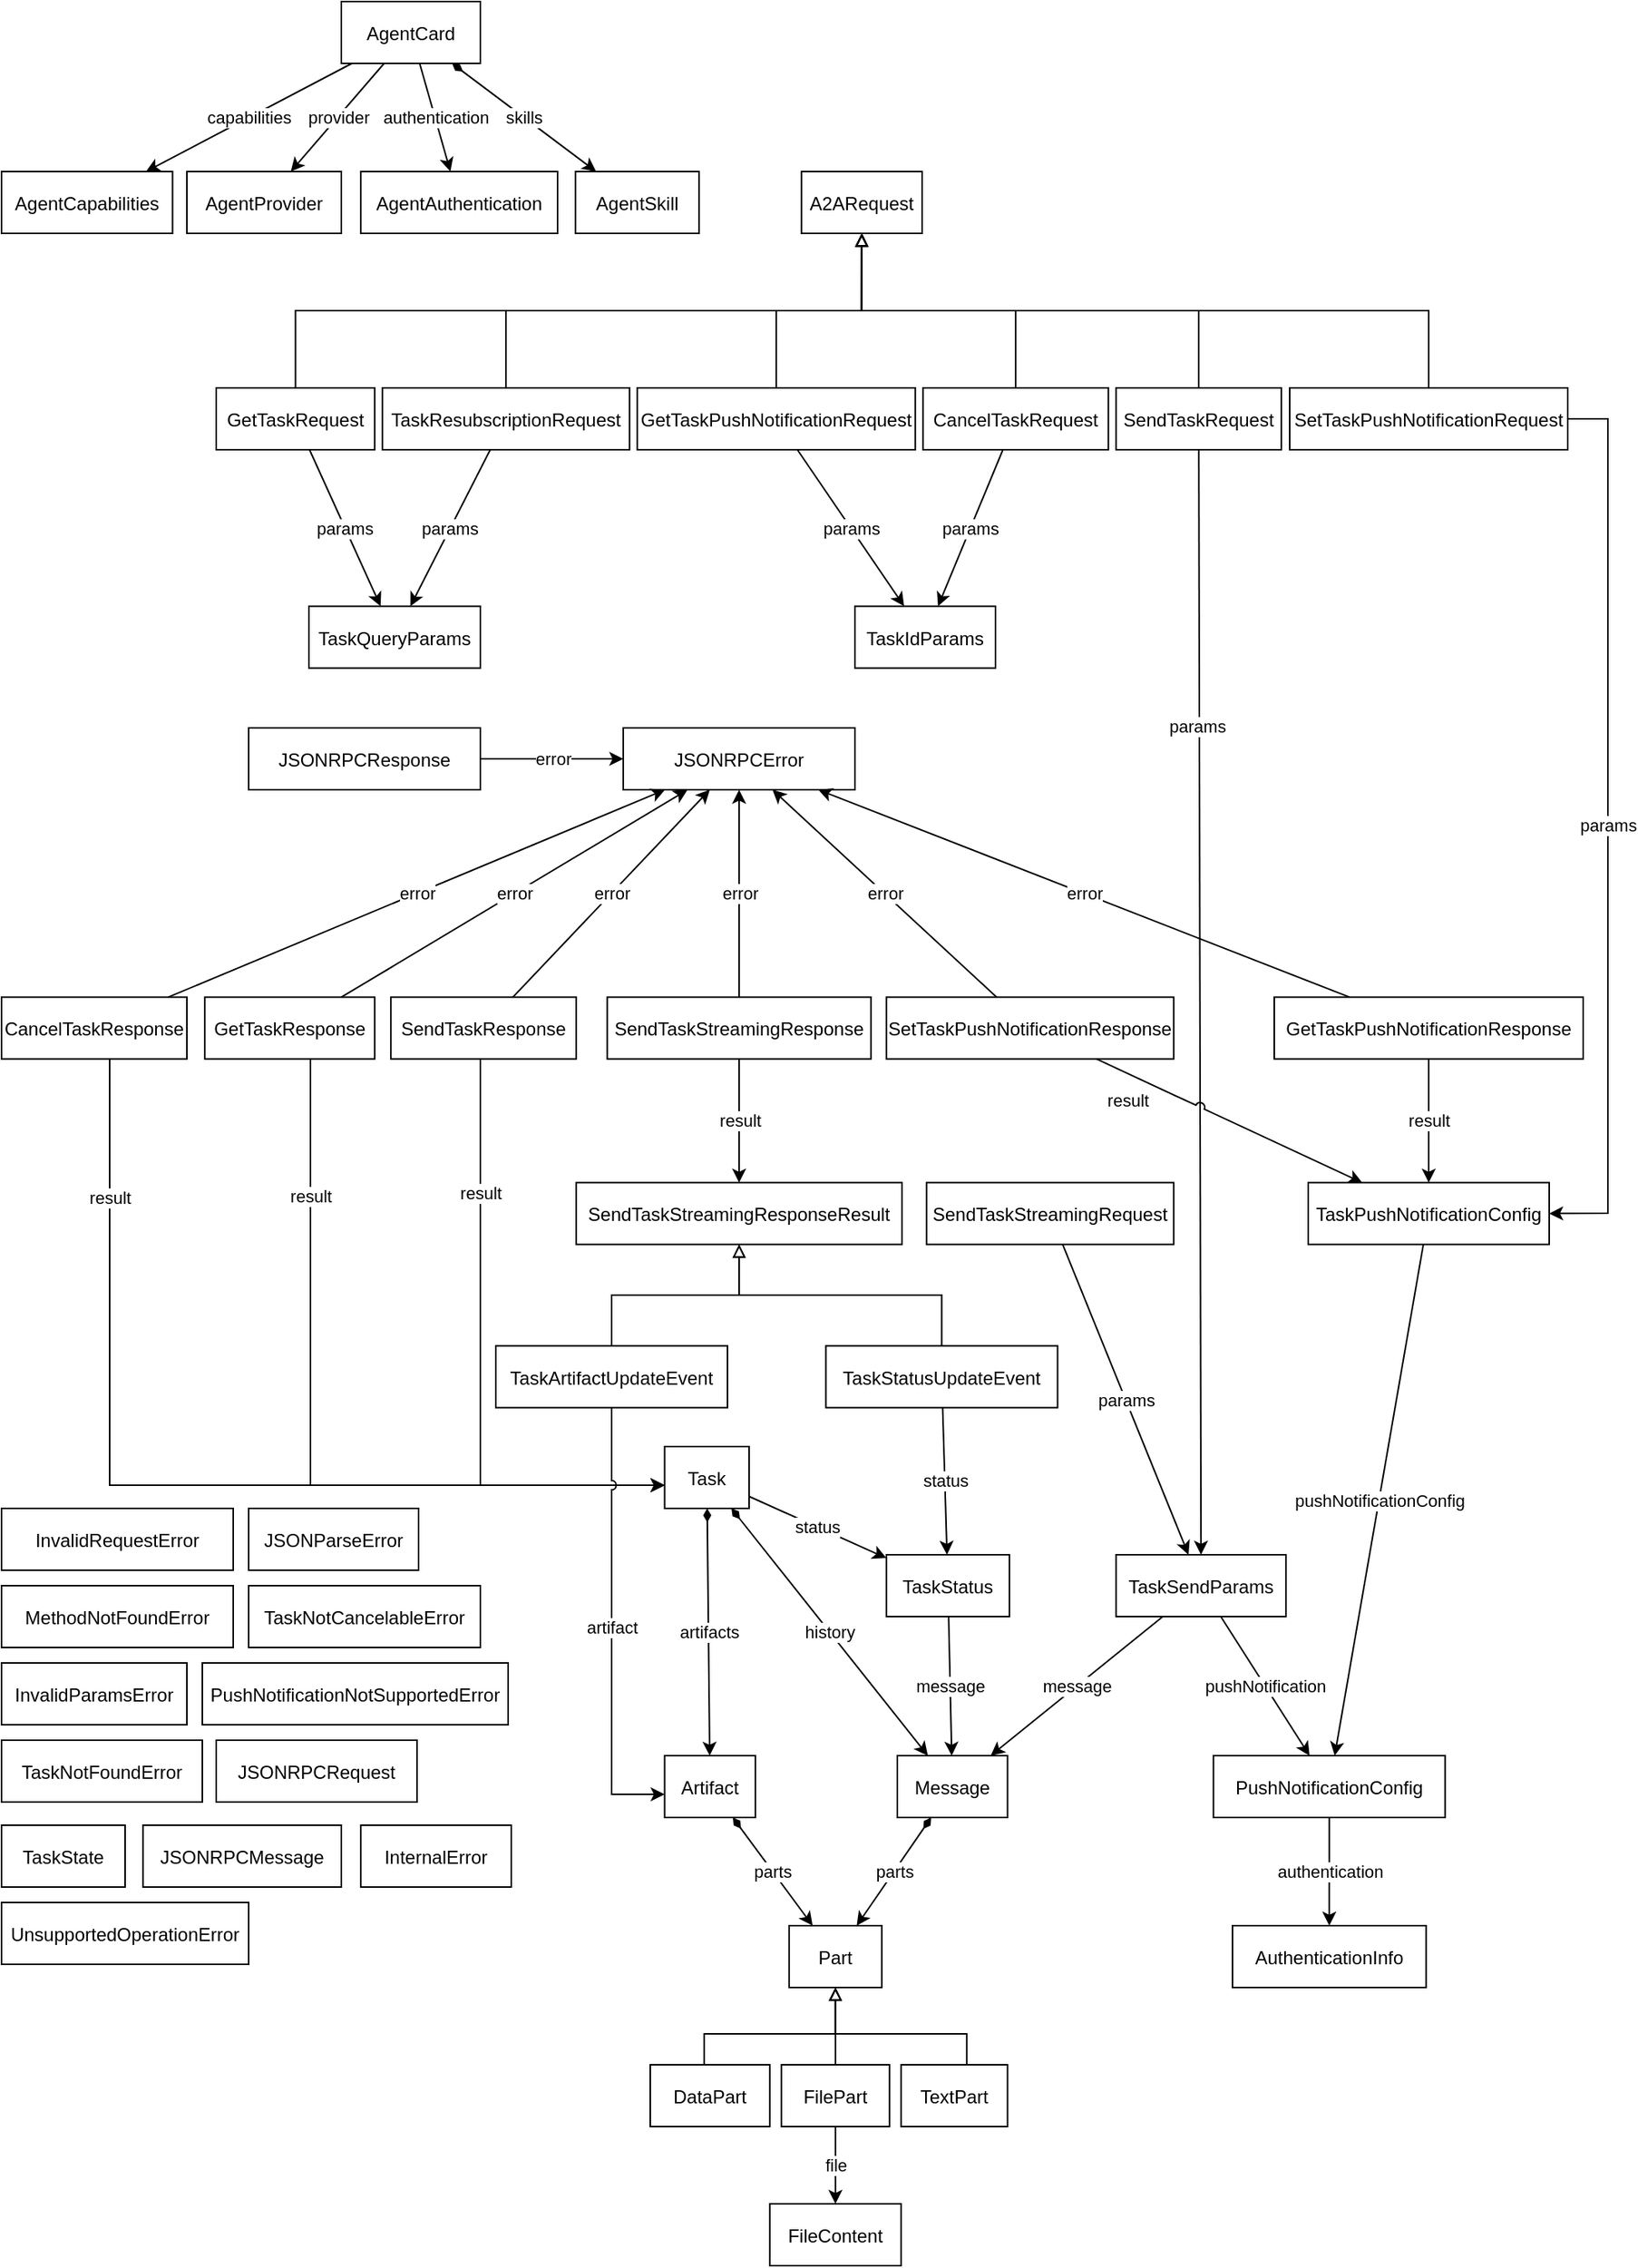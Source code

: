 <mxfile compressed="false" version="26.2.2">
  <diagram id="3f3dd8bb-8c46-4d42-bbed-04344557b37a" name="A2A">
    <mxGraphModel dx="3348" dy="1921" grid="1" gridSize="10" guides="1" tooltips="1" connect="1" arrows="1" fold="1" page="1" pageScale="1" pageWidth="850" pageHeight="1100" math="0" shadow="0">
      <root>
        <mxCell id="0" />
        <mxCell id="1" parent="0" />
        <object label="AuthenticationInfo" link="references/eClassifiers/AuthenticationInfo/index.html" id="109665f6-f24e-47c5-8733-1779a24378e5">
          <mxCell parent="1" vertex="1">
            <mxGeometry x="876.96" y="1905" width="125.36" height="40" as="geometry" />
          </mxCell>
        </object>
        <object label="JSONRPCResponse" link="references/eClassifiers/JSONRPCResponse/index.html" id="34609998-dde5-409a-b88e-1cf321c7f9f8">
          <mxCell parent="1" vertex="1">
            <mxGeometry x="240.0" y="1130" width="150" height="40" as="geometry" />
          </mxCell>
        </object>
        <object label="Message" link="references/eClassifiers/Message/index.html" id="8df0ed00-6265-4c55-81d1-6dd5445c7f23">
          <mxCell parent="1" vertex="1">
            <mxGeometry x="659.96" y="1795" width="71.35" height="40" as="geometry" />
          </mxCell>
        </object>
        <object label="SendTaskStreamingRequest" link="references/eClassifiers/SendTaskStreamingRequest/index.html" id="dd15710f-f5cf-4261-a0b2-6689b8bee938">
          <mxCell parent="1" vertex="1">
            <mxGeometry x="678.88" y="1424.21" width="160" height="40" as="geometry" />
          </mxCell>
        </object>
        <object label="GetTaskResponse" link="references/eClassifiers/GetTaskResponse/index.html" id="0ff4aac0-67d5-47b7-aef9-d53c45a85b50">
          <mxCell parent="1" vertex="1">
            <mxGeometry x="211.61" y="1304.21" width="110" height="40" as="geometry" />
          </mxCell>
        </object>
        <object label="AgentCapabilities" link="references/eClassifiers/AgentCapabilities/index.html" id="f58bb7fc-fb9f-4e3d-8256-7aa5dcab8f18">
          <mxCell parent="1" vertex="1">
            <mxGeometry x="80" y="770" width="110.72" height="40" as="geometry" />
          </mxCell>
        </object>
        <object label="SendTaskStreamingResponse" link="references/eClassifiers/SendTaskStreamingResponse/index.html" id="c8c68936-cc07-4fb1-973e-7aed4fc6ebac">
          <mxCell parent="1" vertex="1">
            <mxGeometry x="472.17" y="1304.21" width="170.72" height="40" as="geometry" />
          </mxCell>
        </object>
        <object label="InvalidRequestError" link="references/eClassifiers/InvalidRequestError/index.html" id="433939e4-2497-4d07-b5ef-34b0839df97f">
          <mxCell parent="1" vertex="1">
            <mxGeometry x="80" y="1635" width="150" height="40" as="geometry" />
          </mxCell>
        </object>
        <object label="TextPart" link="references/eClassifiers/TextPart/index.html" id="e0bc1bb3-e829-4017-bb8d-810de6d6097f">
          <mxCell parent="1" vertex="1">
            <mxGeometry x="662.39" y="1995" width="68.92" height="40" as="geometry" />
          </mxCell>
        </object>
        <object label="JSONRPCRequest" link="references/eClassifiers/JSONRPCRequest/index.html" id="c2edc56e-c2c1-4b82-9d8e-3d502d8da691">
          <mxCell parent="1" vertex="1">
            <mxGeometry x="219" y="1785" width="130" height="40" as="geometry" />
          </mxCell>
        </object>
        <object label="AgentCard" link="references/eClassifiers/AgentCard/index.html" id="998ecfb3-392c-45c0-ba0b-767b6e000eb2">
          <mxCell parent="1" vertex="1">
            <mxGeometry x="300" y="660" width="90" height="40" as="geometry" />
          </mxCell>
        </object>
        <mxCell id="fabb8f8c-d655-48ab-a974-c58041779116" value="capabilities" style="rounded=0;orthogonalLoop=1;jettySize=1;html=1" parent="1" source="998ecfb3-392c-45c0-ba0b-767b6e000eb2" target="f58bb7fc-fb9f-4e3d-8256-7aa5dcab8f18" edge="1">
          <mxGeometry relative="1" as="geometry" />
        </mxCell>
        <object label="InternalError" link="references/eClassifiers/InternalError/index.html" id="109e6688-b80c-434e-97ca-e57692b0469b">
          <mxCell parent="1" vertex="1">
            <mxGeometry x="312.61" y="1840" width="97.39" height="40" as="geometry" />
          </mxCell>
        </object>
        <object label="TaskArtifactUpdateEvent" link="references/eClassifiers/TaskArtifactUpdateEvent/index.html" id="69bc0c3e-0833-462a-a511-8fc9fff9b96b">
          <mxCell parent="1" vertex="1">
            <mxGeometry x="399.996" y="1529.816" width="150" height="40" as="geometry" />
          </mxCell>
        </object>
        <object label="PushNotificationConfig" link="references/eClassifiers/PushNotificationConfig/index.html" id="4a6b1267-8d37-4607-946a-2c92d335d172">
          <mxCell parent="1" vertex="1">
            <mxGeometry x="864.645" y="1795.002" width="150" height="40" as="geometry" />
          </mxCell>
        </object>
        <mxCell id="c289d6ef-e74b-42e7-ae49-6d7d04647e13" value="authentication" style="rounded=0;orthogonalLoop=1;jettySize=1;html=1" parent="1" source="4a6b1267-8d37-4607-946a-2c92d335d172" target="109665f6-f24e-47c5-8733-1779a24378e5" edge="1">
          <mxGeometry relative="1" as="geometry" />
        </mxCell>
        <object label="AgentProvider" link="references/eClassifiers/AgentProvider/index.html" id="4cdf4220-d871-417d-9999-6a8ce7f1b1ce">
          <mxCell parent="1" vertex="1">
            <mxGeometry x="200" y="770" width="100" height="40" as="geometry" />
          </mxCell>
        </object>
        <mxCell id="e829201d-e2ef-421f-8f9c-1c45e705af2d" value="provider" style="rounded=0;orthogonalLoop=1;jettySize=1;html=1" parent="1" source="998ecfb3-392c-45c0-ba0b-767b6e000eb2" target="4cdf4220-d871-417d-9999-6a8ce7f1b1ce" edge="1">
          <mxGeometry relative="1" as="geometry" />
        </mxCell>
        <object label="CancelTaskRequest" link="references/eClassifiers/CancelTaskRequest/index.html" id="cab1ea35-3bf5-4b76-bb13-19b93a01b12d">
          <mxCell parent="1" vertex="1">
            <mxGeometry x="676.61" y="910" width="120" height="40" as="geometry" />
          </mxCell>
        </object>
        <object label="TaskSendParams" link="references/eClassifiers/TaskSendParams/index.html" id="7a8a7ebf-f299-4ccc-bc88-19edf4d23775">
          <mxCell parent="1" vertex="1">
            <mxGeometry x="801.61" y="1665" width="110" height="40" as="geometry" />
          </mxCell>
        </object>
        <mxCell id="addcc527-77b1-4162-8646-28e922fd7c34" value="message" style="rounded=0;orthogonalLoop=1;jettySize=1;html=1" parent="1" source="7a8a7ebf-f299-4ccc-bc88-19edf4d23775" target="8df0ed00-6265-4c55-81d1-6dd5445c7f23" edge="1">
          <mxGeometry relative="1" as="geometry" />
        </mxCell>
        <mxCell id="fdf419db-8e8c-4a8d-941d-c3f8ff56956a" value="pushNotification" style="rounded=0;orthogonalLoop=1;jettySize=1;html=1" parent="1" source="7a8a7ebf-f299-4ccc-bc88-19edf4d23775" target="4a6b1267-8d37-4607-946a-2c92d335d172" edge="1">
          <mxGeometry relative="1" as="geometry" />
        </mxCell>
        <mxCell id="aa2786a0-501b-4a39-a2bf-c0d3aef7c4c3" value="params" style="rounded=0;orthogonalLoop=1;jettySize=1;html=1" parent="1" source="dd15710f-f5cf-4261-a0b2-6689b8bee938" target="7a8a7ebf-f299-4ccc-bc88-19edf4d23775" edge="1">
          <mxGeometry relative="1" as="geometry" />
        </mxCell>
        <object label="SendTaskStreamingResponseResult" link="references/eClassifiers/SendTaskStreamingResponseResult/index.html" id="da80839a-e097-4ed1-acdc-94aec8905ea9">
          <mxCell parent="1" vertex="1">
            <mxGeometry x="452.08" y="1424.21" width="210.89" height="40" as="geometry" />
          </mxCell>
        </object>
        <mxCell id="88303bf5-d145-4d87-b9f5-deed58e686b3" style="edgeStyle=orthogonalEdgeStyle;rounded=0;orthogonalLoop=1;jettySize=auto;html=1;endArrow=block;endFill=0" parent="1" source="69bc0c3e-0833-462a-a511-8fc9fff9b96b" target="da80839a-e097-4ed1-acdc-94aec8905ea9" edge="1">
          <mxGeometry relative="1" as="geometry" />
        </mxCell>
        <mxCell id="6b13ea35-5395-4d6e-9a20-e8310dc97724" value="result" style="rounded=0;orthogonalLoop=1;jettySize=1;html=1" parent="1" source="c8c68936-cc07-4fb1-973e-7aed4fc6ebac" target="da80839a-e097-4ed1-acdc-94aec8905ea9" edge="1">
          <mxGeometry relative="1" as="geometry" />
        </mxCell>
        <object label="FilePart" link="references/eClassifiers/FilePart/index.html" id="daddcacc-50b8-446c-827c-b0302cfcb85d">
          <mxCell parent="1" vertex="1">
            <mxGeometry x="584.89" y="1995" width="70" height="40" as="geometry" />
          </mxCell>
        </object>
        <object label="TaskStatus" link="references/eClassifiers/TaskStatus/index.html" id="471dd959-c04d-4044-ad14-9aa67990db60">
          <mxCell parent="1" vertex="1">
            <mxGeometry x="652.88" y="1665" width="79.68" height="40" as="geometry" />
          </mxCell>
        </object>
        <mxCell id="be7f0901-bd65-405b-b8d0-133ffa749f00" value="message" style="rounded=0;orthogonalLoop=1;jettySize=1;html=1" parent="1" source="471dd959-c04d-4044-ad14-9aa67990db60" target="8df0ed00-6265-4c55-81d1-6dd5445c7f23" edge="1">
          <mxGeometry relative="1" as="geometry" />
        </mxCell>
        <object label="GetTaskPushNotificationRequest" link="references/eClassifiers/GetTaskPushNotificationRequest/index.html" id="0642e3d8-1062-45b4-8159-f454a0691c5b">
          <mxCell parent="1" vertex="1">
            <mxGeometry x="491.61" y="909.998" width="180" height="40" as="geometry" />
          </mxCell>
        </object>
        <object label="CancelTaskResponse" link="references/eClassifiers/CancelTaskResponse/index.html" id="3de97fdd-9a95-4e46-81de-88fe0989564b">
          <mxCell parent="1" vertex="1">
            <mxGeometry x="80" y="1304.21" width="120" height="40" as="geometry" />
          </mxCell>
        </object>
        <object label="TaskQueryParams" link="references/eClassifiers/TaskQueryParams/index.html" id="379f1959-6148-4aab-a18b-cca59863304d">
          <mxCell parent="1" vertex="1">
            <mxGeometry x="279" y="1051.28" width="111" height="40" as="geometry" />
          </mxCell>
        </object>
        <object label="TaskNotFoundError" link="references/eClassifiers/TaskNotFoundError/index.html" id="c03ee6e7-3b73-4802-95a7-03010c47f745">
          <mxCell parent="1" vertex="1">
            <mxGeometry x="80" y="1785" width="130" height="40" as="geometry" />
          </mxCell>
        </object>
        <object label="MethodNotFoundError" link="references/eClassifiers/MethodNotFoundError/index.html" id="224bd94f-86fa-4817-9273-1c30cfec4bd7">
          <mxCell parent="1" vertex="1">
            <mxGeometry x="80" y="1685" width="150" height="40" as="geometry" />
          </mxCell>
        </object>
        <object label="GetTaskPushNotificationResponse" link="references/eClassifiers/GetTaskPushNotificationResponse/index.html" id="45657507-588f-47d6-b3d9-c447128738d1">
          <mxCell parent="1" vertex="1">
            <mxGeometry x="904" y="1304.21" width="200" height="40" as="geometry" />
          </mxCell>
        </object>
        <object label="PushNotificationNotSupportedError" link="references/eClassifiers/PushNotificationNotSupportedError/index.html" id="1015723d-7a06-4bcb-80a0-1b4ef82b9f29">
          <mxCell parent="1" vertex="1">
            <mxGeometry x="209.996" y="1735" width="198" height="40" as="geometry" />
          </mxCell>
        </object>
        <object label="SendTaskRequest" link="references/eClassifiers/SendTaskRequest/index.html" id="2c9e73fc-8a04-4c0a-8abe-7fe46cfbd4f1">
          <mxCell parent="1" vertex="1">
            <mxGeometry x="801.61" y="910" width="107" height="40" as="geometry" />
          </mxCell>
        </object>
        <mxCell id="5a1deec5-08f3-4966-adb8-aa4bdc4a8197" value="params" style="rounded=0;orthogonalLoop=1;jettySize=1;html=1;jumpStyle=arc;" parent="1" source="2c9e73fc-8a04-4c0a-8abe-7fe46cfbd4f1" target="7a8a7ebf-f299-4ccc-bc88-19edf4d23775" edge="1">
          <mxGeometry x="-0.5" y="-2" relative="1" as="geometry">
            <mxPoint as="offset" />
          </mxGeometry>
        </mxCell>
        <object label="JSONRPCMessage" link="references/eClassifiers/JSONRPCMessage/index.html" id="38e0b34c-c3f4-4d22-950d-6a93c5363f5b">
          <mxCell parent="1" vertex="1">
            <mxGeometry x="171.61" y="1840" width="128.39" height="40" as="geometry" />
          </mxCell>
        </object>
        <object label="Task" link="references/eClassifiers/Task/index.html" id="c186a2fe-b68c-4fbc-a5c5-e3674c954daa">
          <mxCell parent="1" vertex="1">
            <mxGeometry x="509.3" y="1595" width="54.69" height="40" as="geometry" />
          </mxCell>
        </object>
        <mxCell id="1451de8a-11ee-4e6f-bffa-0029fa0d5d9c" value="status" style="rounded=0;orthogonalLoop=1;jettySize=1;html=1" parent="1" source="c186a2fe-b68c-4fbc-a5c5-e3674c954daa" target="471dd959-c04d-4044-ad14-9aa67990db60" edge="1">
          <mxGeometry relative="1" as="geometry" />
        </mxCell>
        <mxCell id="214dee1e-d501-4fd5-aaa5-2820081c6ea3" value="history" style="rounded=0;orthogonalLoop=1;jettySize=1;html=1;startArrow=diamondThin;startFill=1" parent="1" source="c186a2fe-b68c-4fbc-a5c5-e3674c954daa" target="8df0ed00-6265-4c55-81d1-6dd5445c7f23" edge="1">
          <mxGeometry relative="1" as="geometry" />
        </mxCell>
        <mxCell id="49d6a834-8d74-4186-ae2f-e76587ae93f7" value="result" style="rounded=0;orthogonalLoop=1;jettySize=1;html=1;edgeStyle=orthogonalEdgeStyle;" parent="1" source="3de97fdd-9a95-4e46-81de-88fe0989564b" target="c186a2fe-b68c-4fbc-a5c5-e3674c954daa" edge="1">
          <mxGeometry x="-0.716" relative="1" as="geometry">
            <Array as="points">
              <mxPoint x="150" y="1620" />
            </Array>
            <mxPoint as="offset" />
          </mxGeometry>
        </mxCell>
        <mxCell id="7393e6d7-b866-4a0a-bbf4-505da6d4ed02" value="result" style="rounded=0;orthogonalLoop=1;jettySize=1;html=1;edgeStyle=orthogonalEdgeStyle;" parent="1" source="0ff4aac0-67d5-47b7-aef9-d53c45a85b50" target="c186a2fe-b68c-4fbc-a5c5-e3674c954daa" edge="1">
          <mxGeometry x="-0.648" relative="1" as="geometry">
            <Array as="points">
              <mxPoint x="280" y="1620" />
            </Array>
            <mxPoint as="offset" />
          </mxGeometry>
        </mxCell>
        <object label="TaskResubscriptionRequest" link="references/eClassifiers/TaskResubscriptionRequest/index.html" id="5cc63fe8-cf03-4e57-a407-ca78b2c68c20">
          <mxCell parent="1" vertex="1">
            <mxGeometry x="326.61" y="910" width="160" height="40" as="geometry" />
          </mxCell>
        </object>
        <mxCell id="f7edb0fe-e8b0-499e-a240-dc17ab193b83" value="params" style="rounded=0;orthogonalLoop=1;jettySize=1;html=1" parent="1" source="5cc63fe8-cf03-4e57-a407-ca78b2c68c20" target="379f1959-6148-4aab-a18b-cca59863304d" edge="1">
          <mxGeometry relative="1" as="geometry" />
        </mxCell>
        <object label="TaskNotCancelableError" link="references/eClassifiers/TaskNotCancelableError/index.html" id="1a0d8862-f812-4373-bba9-1ee663a8ad22">
          <mxCell parent="1" vertex="1">
            <mxGeometry x="240.0" y="1685" width="150" height="40" as="geometry" />
          </mxCell>
        </object>
        <object label="SetTaskPushNotificationRequest" link="references/eClassifiers/SetTaskPushNotificationRequest/index.html" id="1f003a30-6fa2-4312-8e39-af6ddc8959a6">
          <mxCell parent="1" vertex="1">
            <mxGeometry x="914.005" y="910.001" width="180" height="40" as="geometry" />
          </mxCell>
        </object>
        <object label="TaskState" link="references/eClassifiers/TaskState/index.html" id="15ee4137-a0d7-4b19-9f8f-b7ec57b12bea">
          <mxCell parent="1" vertex="1">
            <mxGeometry x="80" y="1840" width="80" height="40" as="geometry" />
          </mxCell>
        </object>
        <object label="SendTaskResponse" link="references/eClassifiers/SendTaskResponse/index.html" id="98a623a2-37d5-47a3-88f5-9012c0a50d6c">
          <mxCell parent="1" vertex="1">
            <mxGeometry x="332.08" y="1304.21" width="120" height="40" as="geometry" />
          </mxCell>
        </object>
        <mxCell id="5f71d2a1-6d2a-46ed-a9de-b94ba4b9caf7" value="result" style="rounded=0;orthogonalLoop=1;jettySize=1;html=1;edgeStyle=orthogonalEdgeStyle;" parent="1" source="98a623a2-37d5-47a3-88f5-9012c0a50d6c" target="c186a2fe-b68c-4fbc-a5c5-e3674c954daa" edge="1">
          <mxGeometry x="-0.56" relative="1" as="geometry">
            <Array as="points">
              <mxPoint x="390" y="1620" />
            </Array>
            <mxPoint as="offset" />
          </mxGeometry>
        </mxCell>
        <object label="Artifact" link="references/eClassifiers/Artifact/index.html" id="af540318-2df6-4d36-8c66-d9a177c203f0">
          <mxCell parent="1" vertex="1">
            <mxGeometry x="509.3" y="1795" width="58.79" height="40" as="geometry" />
          </mxCell>
        </object>
        <mxCell id="e9fd5fab-7939-40b3-bb4d-44160c4ea0f2" value="artifacts" style="rounded=0;orthogonalLoop=1;jettySize=1;html=1;startArrow=diamondThin;startFill=1" parent="1" source="c186a2fe-b68c-4fbc-a5c5-e3674c954daa" target="af540318-2df6-4d36-8c66-d9a177c203f0" edge="1">
          <mxGeometry relative="1" as="geometry" />
        </mxCell>
        <mxCell id="958e6335-a1fa-48d4-a7ba-5e9b93350fb4" value="artifact" style="rounded=0;orthogonalLoop=1;jettySize=1;html=1;jumpStyle=arc;edgeStyle=orthogonalEdgeStyle;" parent="1" source="69bc0c3e-0833-462a-a511-8fc9fff9b96b" target="af540318-2df6-4d36-8c66-d9a177c203f0" edge="1">
          <mxGeometry relative="1" as="geometry">
            <Array as="points">
              <mxPoint x="475" y="1820" />
            </Array>
          </mxGeometry>
        </mxCell>
        <object label="InvalidParamsError" link="references/eClassifiers/InvalidParamsError/index.html" id="24ebf30b-0fae-4fd8-b13f-3edd531d6e83">
          <mxCell parent="1" vertex="1">
            <mxGeometry x="80" y="1735" width="120" height="40" as="geometry" />
          </mxCell>
        </object>
        <object label="TaskPushNotificationConfig" link="references/eClassifiers/TaskPushNotificationConfig/index.html" id="ed189564-233c-4aaa-a881-2b70adceeb13">
          <mxCell parent="1" vertex="1">
            <mxGeometry x="926.008" y="1424.213" width="156" height="40" as="geometry" />
          </mxCell>
        </object>
        <mxCell id="69ad3c75-c6c5-4303-9ba7-ae715355ed71" value="pushNotificationConfig" style="rounded=0;orthogonalLoop=1;jettySize=1;html=1" parent="1" source="ed189564-233c-4aaa-a881-2b70adceeb13" target="4a6b1267-8d37-4607-946a-2c92d335d172" edge="1">
          <mxGeometry relative="1" as="geometry" />
        </mxCell>
        <mxCell id="eed6b55f-a787-43ff-9c9f-2e8a57bb384b" value="params" style="rounded=0;orthogonalLoop=1;jettySize=1;html=1;exitX=1;exitY=0.5;exitDx=0;exitDy=0;entryX=1;entryY=0.5;entryDx=0;entryDy=0;" parent="1" source="1f003a30-6fa2-4312-8e39-af6ddc8959a6" target="ed189564-233c-4aaa-a881-2b70adceeb13" edge="1">
          <mxGeometry relative="1" as="geometry">
            <Array as="points">
              <mxPoint x="1120" y="930" />
              <mxPoint x="1120" y="1444" />
            </Array>
          </mxGeometry>
        </mxCell>
        <mxCell id="4d2ecb6f-bb9e-48ff-8ec6-f742c822ae9a" value="result" style="rounded=0;orthogonalLoop=1;jettySize=1;html=1" parent="1" source="45657507-588f-47d6-b3d9-c447128738d1" target="ed189564-233c-4aaa-a881-2b70adceeb13" edge="1">
          <mxGeometry relative="1" as="geometry" />
        </mxCell>
        <object label="FileContent" link="references/eClassifiers/FileContent/index.html" id="7454c030-b3b2-4b4d-b5ac-54ea07efd7f3">
          <mxCell parent="1" vertex="1">
            <mxGeometry x="577.39" y="2085" width="85" height="40" as="geometry" />
          </mxCell>
        </object>
        <mxCell id="65922a70-13ad-4332-9fc8-dac2acbac540" value="file" style="rounded=0;orthogonalLoop=1;jettySize=1;html=1" parent="1" source="daddcacc-50b8-446c-827c-b0302cfcb85d" target="7454c030-b3b2-4b4d-b5ac-54ea07efd7f3" edge="1">
          <mxGeometry relative="1" as="geometry" />
        </mxCell>
        <object label="A2ARequest" link="references/eClassifiers/A2ARequest/index.html" id="123ebf94-c453-432b-934b-a8e5db8e16db">
          <mxCell parent="1" vertex="1">
            <mxGeometry x="597.89" y="770" width="78.11" height="40" as="geometry" />
          </mxCell>
        </object>
        <mxCell id="e6068a84-5abb-4815-99bd-cd99ef62b4ea" style="edgeStyle=orthogonalEdgeStyle;rounded=0;orthogonalLoop=1;jettySize=auto;html=1;endArrow=block;endFill=0;entryX=0.5;entryY=1;entryDx=0;entryDy=0;" parent="1" source="1f003a30-6fa2-4312-8e39-af6ddc8959a6" target="123ebf94-c453-432b-934b-a8e5db8e16db" edge="1">
          <mxGeometry relative="1" as="geometry">
            <Array as="points">
              <mxPoint x="1004" y="860" />
              <mxPoint x="637" y="860" />
            </Array>
          </mxGeometry>
        </mxCell>
        <mxCell id="3391df0d-bf3f-42a6-8a54-0013b71a6f2f" style="edgeStyle=orthogonalEdgeStyle;rounded=0;orthogonalLoop=1;jettySize=auto;html=1;endArrow=block;endFill=0;entryX=0.5;entryY=1;entryDx=0;entryDy=0;" parent="1" source="5cc63fe8-cf03-4e57-a407-ca78b2c68c20" target="123ebf94-c453-432b-934b-a8e5db8e16db" edge="1">
          <mxGeometry relative="1" as="geometry">
            <Array as="points">
              <mxPoint x="407" y="860" />
              <mxPoint x="637" y="860" />
            </Array>
          </mxGeometry>
        </mxCell>
        <mxCell id="2c89af36-d9b4-4842-a1f4-864284cdcb95" style="edgeStyle=orthogonalEdgeStyle;rounded=0;orthogonalLoop=1;jettySize=auto;html=1;endArrow=block;endFill=0;entryX=0.5;entryY=1;entryDx=0;entryDy=0;" parent="1" source="2c9e73fc-8a04-4c0a-8abe-7fe46cfbd4f1" target="123ebf94-c453-432b-934b-a8e5db8e16db" edge="1">
          <mxGeometry relative="1" as="geometry">
            <Array as="points">
              <mxPoint x="855" y="860" />
              <mxPoint x="637" y="860" />
            </Array>
          </mxGeometry>
        </mxCell>
        <mxCell id="b2640a25-df0c-43fa-a611-b6a87db502fe" style="edgeStyle=orthogonalEdgeStyle;rounded=0;orthogonalLoop=1;jettySize=auto;html=1;endArrow=block;endFill=0;entryX=0.5;entryY=1;entryDx=0;entryDy=0;" parent="1" source="0642e3d8-1062-45b4-8159-f454a0691c5b" target="123ebf94-c453-432b-934b-a8e5db8e16db" edge="1">
          <mxGeometry relative="1" as="geometry" />
        </mxCell>
        <mxCell id="a586d8f1-84b5-433f-b279-99ccd84eadfa" style="edgeStyle=orthogonalEdgeStyle;rounded=0;orthogonalLoop=1;jettySize=auto;html=1;endArrow=block;endFill=0;entryX=0.5;entryY=1;entryDx=0;entryDy=0;" parent="1" source="cab1ea35-3bf5-4b76-bb13-19b93a01b12d" target="123ebf94-c453-432b-934b-a8e5db8e16db" edge="1">
          <mxGeometry relative="1" as="geometry">
            <mxPoint x="659" y="830" as="targetPoint" />
            <Array as="points">
              <mxPoint x="737" y="860" />
              <mxPoint x="637" y="860" />
            </Array>
          </mxGeometry>
        </mxCell>
        <object label="JSONRPCError" link="references/eClassifiers/JSONRPCError/index.html" id="be27a29f-282e-4d5e-82b2-f2a32fc51931">
          <mxCell parent="1" vertex="1">
            <mxGeometry x="482.521" y="1130" width="150" height="40" as="geometry" />
          </mxCell>
        </object>
        <mxCell id="f45171c6-1d79-449e-9ba0-49fe8892e0ec" value="error" style="rounded=0;orthogonalLoop=1;jettySize=1;html=1" parent="1" source="98a623a2-37d5-47a3-88f5-9012c0a50d6c" target="be27a29f-282e-4d5e-82b2-f2a32fc51931" edge="1">
          <mxGeometry relative="1" as="geometry" />
        </mxCell>
        <mxCell id="927b8b69-ab93-4eb0-ab8c-4e3dd3de8b31" value="error" style="rounded=0;orthogonalLoop=1;jettySize=1;html=1" parent="1" source="45657507-588f-47d6-b3d9-c447128738d1" target="be27a29f-282e-4d5e-82b2-f2a32fc51931" edge="1">
          <mxGeometry relative="1" as="geometry" />
        </mxCell>
        <mxCell id="7e2a5e2a-49e0-436b-9635-541872d0c948" value="error" style="rounded=0;orthogonalLoop=1;jettySize=1;html=1" parent="1" source="3de97fdd-9a95-4e46-81de-88fe0989564b" target="be27a29f-282e-4d5e-82b2-f2a32fc51931" edge="1">
          <mxGeometry relative="1" as="geometry" />
        </mxCell>
        <mxCell id="f79891b5-8d91-41a6-85e9-fba0a5771606" value="error" style="rounded=0;orthogonalLoop=1;jettySize=1;html=1" parent="1" source="c8c68936-cc07-4fb1-973e-7aed4fc6ebac" target="be27a29f-282e-4d5e-82b2-f2a32fc51931" edge="1">
          <mxGeometry relative="1" as="geometry" />
        </mxCell>
        <mxCell id="62a711e2-d2cc-4795-8bc2-56810bea7840" value="error" style="rounded=0;orthogonalLoop=1;jettySize=1;html=1" parent="1" source="0ff4aac0-67d5-47b7-aef9-d53c45a85b50" target="be27a29f-282e-4d5e-82b2-f2a32fc51931" edge="1">
          <mxGeometry relative="1" as="geometry" />
        </mxCell>
        <mxCell id="df24b6f2-5e0a-4b7b-88c4-47142b1722fa" value="error" style="rounded=0;orthogonalLoop=1;jettySize=1;html=1" parent="1" source="34609998-dde5-409a-b88e-1cf321c7f9f8" target="be27a29f-282e-4d5e-82b2-f2a32fc51931" edge="1">
          <mxGeometry relative="1" as="geometry" />
        </mxCell>
        <object label="AgentAuthentication" link="references/eClassifiers/AgentAuthentication/index.html" id="03c7e3fd-3514-4496-a737-4a29e38b6a1f">
          <mxCell parent="1" vertex="1">
            <mxGeometry x="312.61" y="770" width="127.39" height="40" as="geometry" />
          </mxCell>
        </object>
        <mxCell id="5b118e52-8f0c-40be-9901-20df1a870192" value="authentication" style="rounded=0;orthogonalLoop=1;jettySize=1;html=1" parent="1" source="998ecfb3-392c-45c0-ba0b-767b6e000eb2" target="03c7e3fd-3514-4496-a737-4a29e38b6a1f" edge="1">
          <mxGeometry relative="1" as="geometry" />
        </mxCell>
        <object label="TaskStatusUpdateEvent" link="references/eClassifiers/TaskStatusUpdateEvent/index.html" id="14f36b88-1923-4355-9490-bb4d587eb0eb">
          <mxCell parent="1" vertex="1">
            <mxGeometry x="613.713" y="1529.816" width="150" height="40" as="geometry" />
          </mxCell>
        </object>
        <mxCell id="ecef7c9e-11a7-4d20-bf98-9a1b3a8bfc69" value="status" style="rounded=0;orthogonalLoop=1;jettySize=1;html=1" parent="1" source="14f36b88-1923-4355-9490-bb4d587eb0eb" target="471dd959-c04d-4044-ad14-9aa67990db60" edge="1">
          <mxGeometry relative="1" as="geometry" />
        </mxCell>
        <mxCell id="6b5c9db9-c8c0-4ab4-bdd5-d34f22569467" style="edgeStyle=orthogonalEdgeStyle;rounded=0;orthogonalLoop=1;jettySize=auto;html=1;endArrow=block;endFill=0" parent="1" source="14f36b88-1923-4355-9490-bb4d587eb0eb" target="da80839a-e097-4ed1-acdc-94aec8905ea9" edge="1">
          <mxGeometry relative="1" as="geometry" />
        </mxCell>
        <object label="JSONParseError" link="references/eClassifiers/JSONParseError/index.html" id="b942186c-a85a-4f52-aa56-53c80a90e03e">
          <mxCell parent="1" vertex="1">
            <mxGeometry x="240" y="1635" width="110" height="40" as="geometry" />
          </mxCell>
        </object>
        <object label="Part" link="references/eClassifiers/Part/index.html" id="0fd6b41f-a5b6-437f-abe3-27c22006cc06">
          <mxCell parent="1" vertex="1">
            <mxGeometry x="589.89" y="1905" width="60" height="40" as="geometry" />
          </mxCell>
        </object>
        <mxCell id="4381743b-8fd5-49dd-8d41-536eafbcbfa5" value="parts" style="rounded=0;orthogonalLoop=1;jettySize=1;html=1;startArrow=diamondThin;startFill=1" parent="1" source="af540318-2df6-4d36-8c66-d9a177c203f0" target="0fd6b41f-a5b6-437f-abe3-27c22006cc06" edge="1">
          <mxGeometry relative="1" as="geometry" />
        </mxCell>
        <mxCell id="02f465c4-007b-44e2-8619-83c0c639ccf5" style="edgeStyle=orthogonalEdgeStyle;rounded=0;orthogonalLoop=1;jettySize=auto;html=1;endArrow=block;endFill=0" parent="1" source="daddcacc-50b8-446c-827c-b0302cfcb85d" target="0fd6b41f-a5b6-437f-abe3-27c22006cc06" edge="1">
          <mxGeometry relative="1" as="geometry" />
        </mxCell>
        <mxCell id="d6071142-5322-4366-817a-d1238cf51a15" style="edgeStyle=orthogonalEdgeStyle;rounded=0;orthogonalLoop=1;jettySize=auto;html=1;endArrow=block;endFill=0" parent="1" source="e0bc1bb3-e829-4017-bb8d-810de6d6097f" target="0fd6b41f-a5b6-437f-abe3-27c22006cc06" edge="1">
          <mxGeometry relative="1" as="geometry">
            <Array as="points">
              <mxPoint x="704.89" y="1975" />
              <mxPoint x="619.89" y="1975" />
            </Array>
          </mxGeometry>
        </mxCell>
        <mxCell id="84b33e0a-8d17-4040-9084-535006df8694" value="parts" style="rounded=0;orthogonalLoop=1;jettySize=1;html=1;startArrow=diamondThin;startFill=1" parent="1" source="8df0ed00-6265-4c55-81d1-6dd5445c7f23" target="0fd6b41f-a5b6-437f-abe3-27c22006cc06" edge="1">
          <mxGeometry relative="1" as="geometry" />
        </mxCell>
        <object label="GetTaskRequest" link="references/eClassifiers/GetTaskRequest/index.html" id="78cd59ce-caa2-48a6-a46c-a307bdccc700">
          <mxCell parent="1" vertex="1">
            <mxGeometry x="219" y="910" width="102.61" height="40" as="geometry" />
          </mxCell>
        </object>
        <mxCell id="155bf83d-8806-4231-9293-70a9cd108106" style="edgeStyle=orthogonalEdgeStyle;rounded=0;orthogonalLoop=1;jettySize=auto;html=1;endArrow=block;endFill=0;exitX=0.5;exitY=0;exitDx=0;exitDy=0;entryX=0.5;entryY=1;entryDx=0;entryDy=0;" parent="1" source="78cd59ce-caa2-48a6-a46c-a307bdccc700" target="123ebf94-c453-432b-934b-a8e5db8e16db" edge="1">
          <mxGeometry relative="1" as="geometry">
            <mxPoint x="619" y="830" as="targetPoint" />
          </mxGeometry>
        </mxCell>
        <mxCell id="fe24c327-5d6c-461f-bf9c-d6d02a9286cf" value="params" style="rounded=0;orthogonalLoop=1;jettySize=1;html=1" parent="1" source="78cd59ce-caa2-48a6-a46c-a307bdccc700" target="379f1959-6148-4aab-a18b-cca59863304d" edge="1">
          <mxGeometry relative="1" as="geometry" />
        </mxCell>
        <object label="SetTaskPushNotificationResponse" link="references/eClassifiers/SetTaskPushNotificationResponse/index.html" id="606971bb-1fea-46f5-8fc3-81f80208b6d1">
          <mxCell parent="1" vertex="1">
            <mxGeometry x="652.883" y="1304.21" width="186" height="40" as="geometry" />
          </mxCell>
        </object>
        <mxCell id="2f597978-b9a4-4184-b30c-902ebb59c7b5" value="result" style="rounded=0;orthogonalLoop=1;jettySize=1;html=1;jumpStyle=arc;" parent="1" source="606971bb-1fea-46f5-8fc3-81f80208b6d1" target="ed189564-233c-4aaa-a881-2b70adceeb13" edge="1">
          <mxGeometry x="-0.689" y="-16" relative="1" as="geometry">
            <mxPoint as="offset" />
          </mxGeometry>
        </mxCell>
        <mxCell id="15ef6038-526c-4a5a-af79-7fa2c2102375" value="error" style="rounded=0;orthogonalLoop=1;jettySize=1;html=1" parent="1" source="606971bb-1fea-46f5-8fc3-81f80208b6d1" target="be27a29f-282e-4d5e-82b2-f2a32fc51931" edge="1">
          <mxGeometry relative="1" as="geometry" />
        </mxCell>
        <object label="DataPart" link="references/eClassifiers/DataPart/index.html" id="6d687c4c-e0c9-43f5-b31f-7105ef7e4143">
          <mxCell parent="1" vertex="1">
            <mxGeometry x="500" y="1995" width="77.39" height="40" as="geometry" />
          </mxCell>
        </object>
        <mxCell id="86e3602c-f2ab-45d8-81c5-2f76af048844" style="edgeStyle=orthogonalEdgeStyle;rounded=0;orthogonalLoop=1;jettySize=auto;html=1;endArrow=block;endFill=0" parent="1" source="6d687c4c-e0c9-43f5-b31f-7105ef7e4143" target="0fd6b41f-a5b6-437f-abe3-27c22006cc06" edge="1">
          <mxGeometry relative="1" as="geometry">
            <Array as="points">
              <mxPoint x="534.89" y="1975" />
              <mxPoint x="619.89" y="1975" />
            </Array>
          </mxGeometry>
        </mxCell>
        <object label="TaskIdParams" link="references/eClassifiers/TaskIdParams/index.html" id="430de92f-53f2-4f7e-98a9-e5d6639fa677">
          <mxCell parent="1" vertex="1">
            <mxGeometry x="632.52" y="1051.28" width="91" height="40" as="geometry" />
          </mxCell>
        </object>
        <mxCell id="6b0e564d-daac-48c6-954d-183d474e9e58" value="params" style="rounded=0;orthogonalLoop=1;jettySize=1;html=1" parent="1" source="0642e3d8-1062-45b4-8159-f454a0691c5b" target="430de92f-53f2-4f7e-98a9-e5d6639fa677" edge="1">
          <mxGeometry relative="1" as="geometry" />
        </mxCell>
        <mxCell id="bbbf3b04-3905-4487-ad99-3f59ec6b1ccd" value="params" style="rounded=0;orthogonalLoop=1;jettySize=1;html=1" parent="1" source="cab1ea35-3bf5-4b76-bb13-19b93a01b12d" target="430de92f-53f2-4f7e-98a9-e5d6639fa677" edge="1">
          <mxGeometry relative="1" as="geometry" />
        </mxCell>
        <object label="AgentSkill" link="references/eClassifiers/AgentSkill/index.html" id="7ce45b89-14e4-46ab-9715-aea672f68b99">
          <mxCell parent="1" vertex="1">
            <mxGeometry x="451.61" y="770" width="80" height="40" as="geometry" />
          </mxCell>
        </object>
        <mxCell id="a39bdd0f-dd09-46dd-bb41-e31f928b8dd5" value="skills" style="rounded=0;orthogonalLoop=1;jettySize=1;html=1;startArrow=diamondThin;startFill=1" parent="1" source="998ecfb3-392c-45c0-ba0b-767b6e000eb2" target="7ce45b89-14e4-46ab-9715-aea672f68b99" edge="1">
          <mxGeometry relative="1" as="geometry" />
        </mxCell>
        <object label="UnsupportedOperationError" link="references/eClassifiers/UnsupportedOperationError/index.html" id="f439b0f6-4e21-44bb-a971-89fc790b6a7d">
          <mxCell parent="1" vertex="1">
            <mxGeometry x="80" y="1890" width="160" height="40" as="geometry" />
          </mxCell>
        </object>
      </root>
    </mxGraphModel>
  </diagram>
</mxfile>
